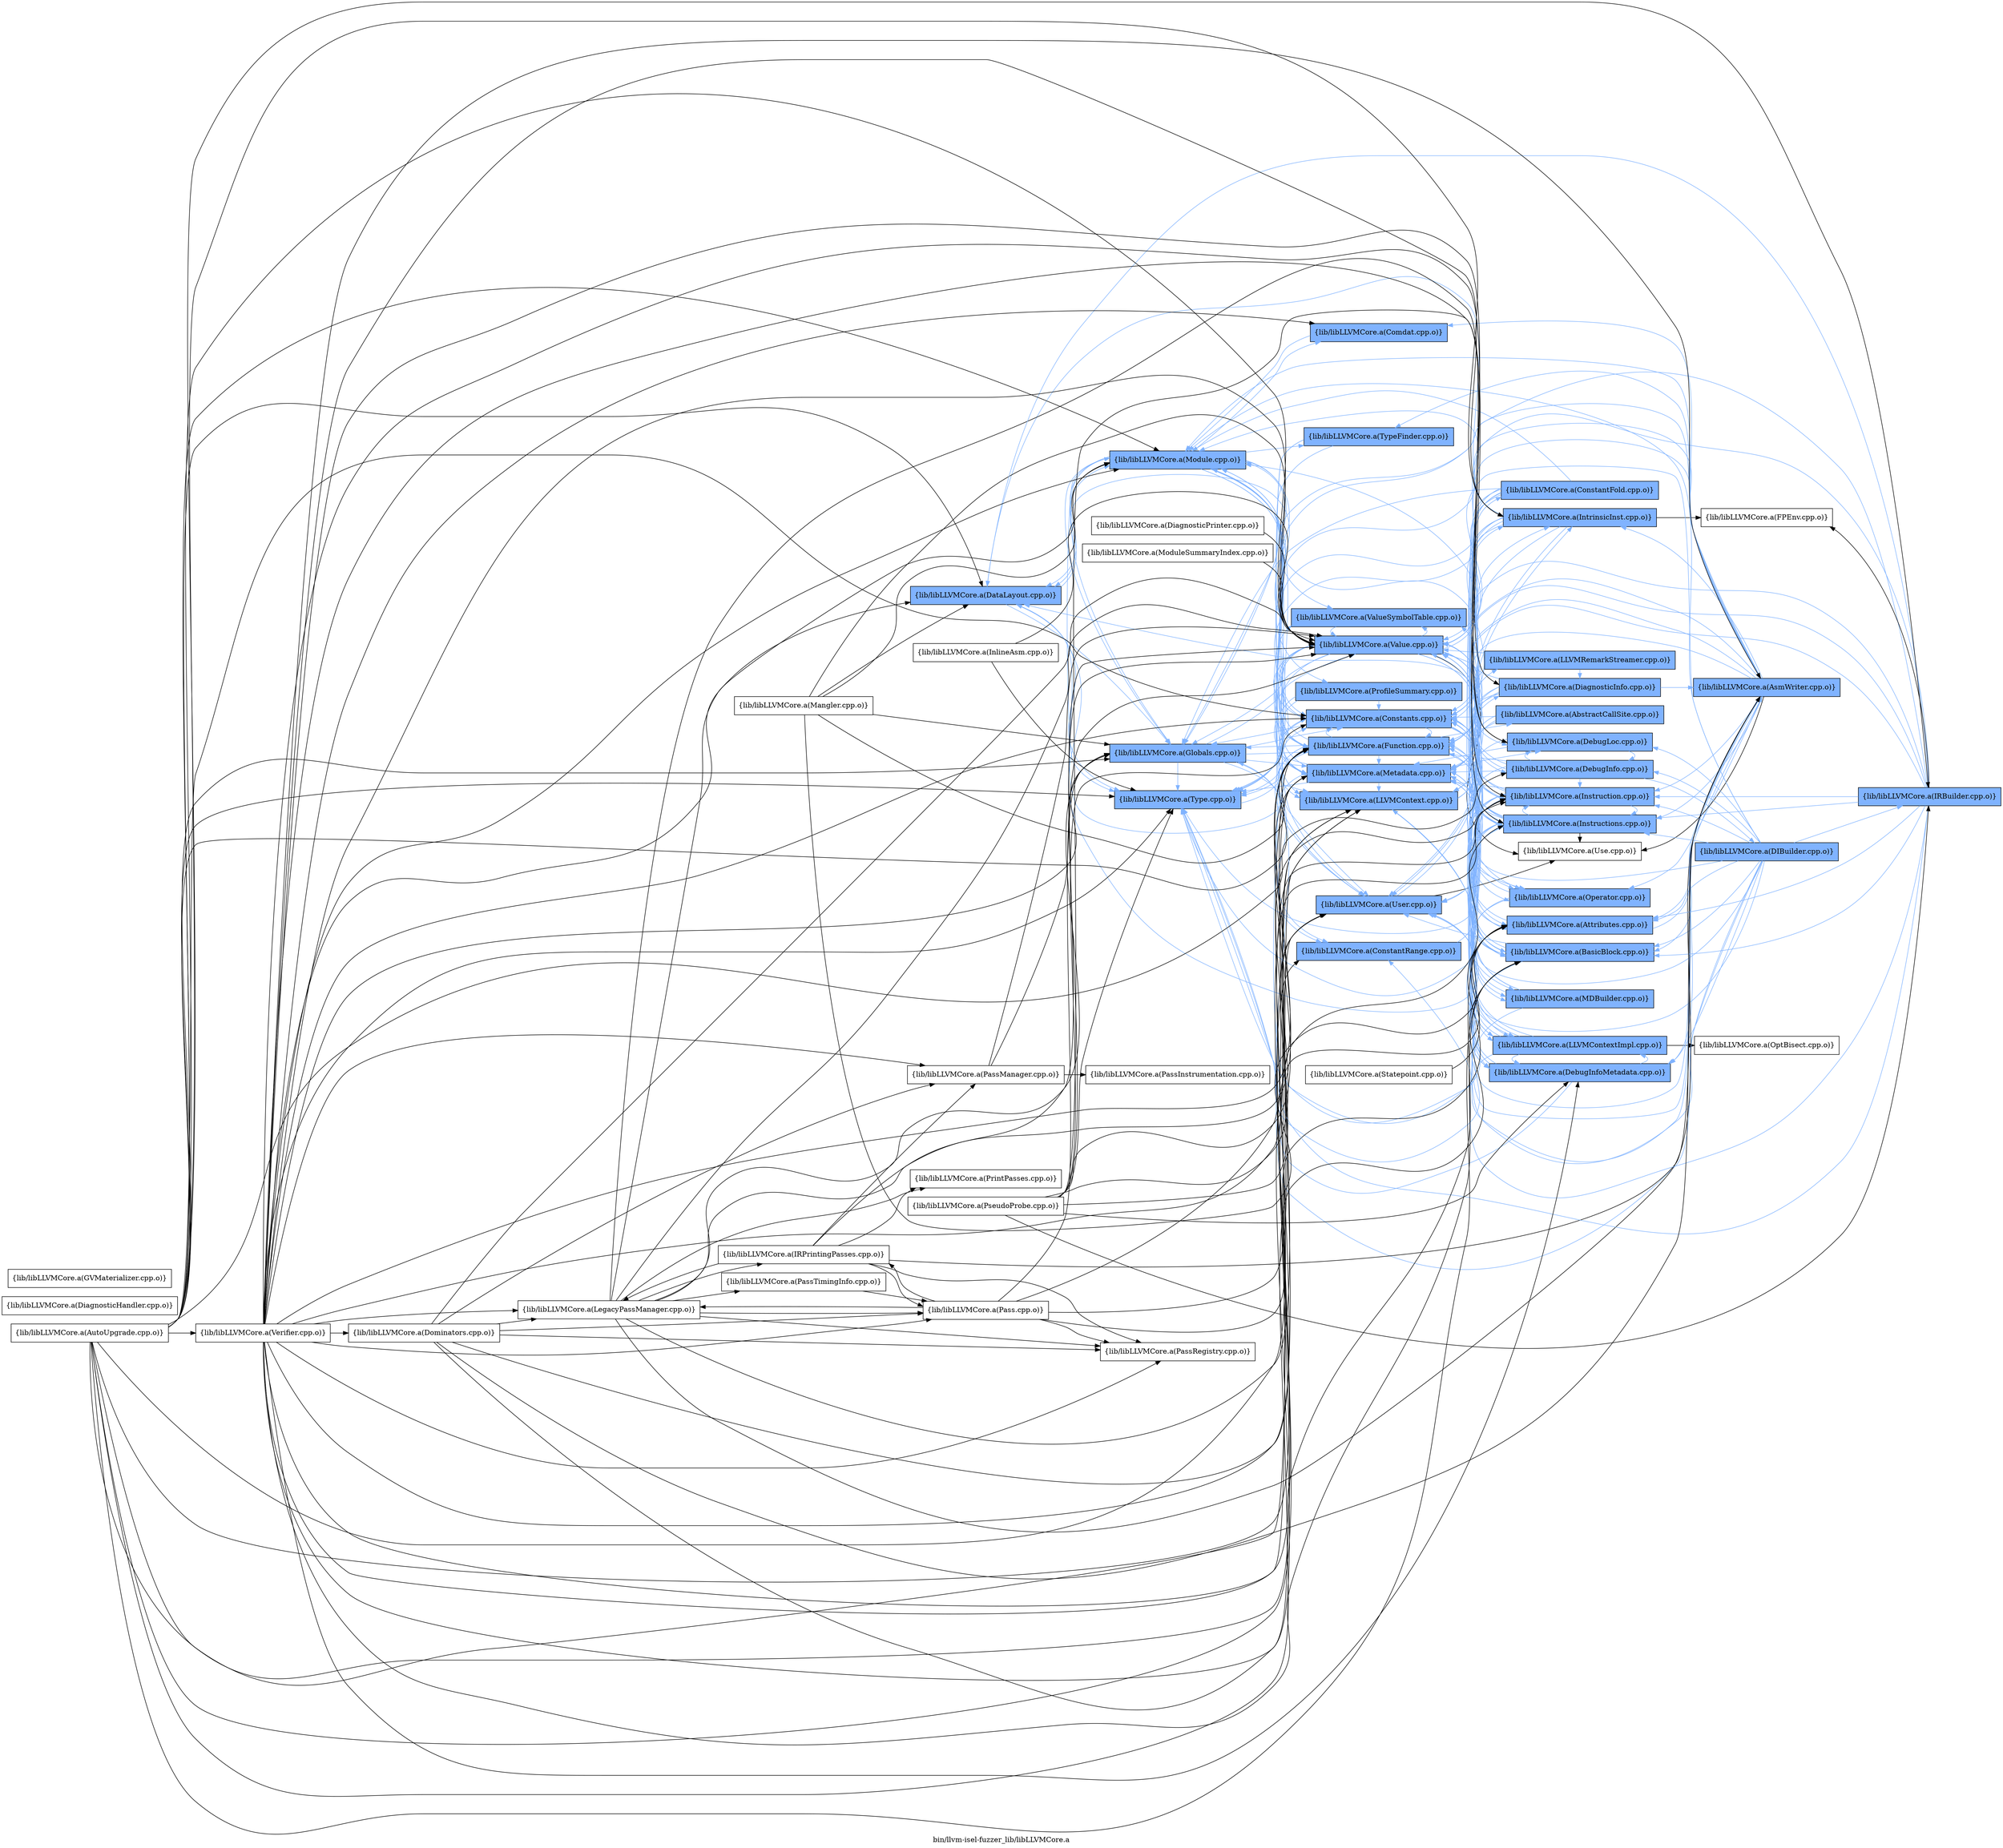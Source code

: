 digraph "bin/llvm-isel-fuzzer_lib/libLLVMCore.a" {
	label="bin/llvm-isel-fuzzer_lib/libLLVMCore.a";
	rankdir=LR;
	{ rank=same; Node0x5596eefbb298;  }
	{ rank=same; Node0x5596eefc8628; Node0x5596eefc9118; Node0x5596eefb80e8;  }
	{ rank=same; Node0x5596eefb2828; Node0x5596eefb3048; Node0x5596eefc49d8; Node0x5596eefcac98; Node0x5596eefb2eb8; Node0x5596eefb35e8; Node0x5596eefb50c8; Node0x5596eefcecf8; Node0x5596eefb7508; Node0x5596eefd9798; Node0x5596eefb28c8;  }
	{ rank=same; Node0x5596eefcb008; Node0x5596eefb2be8; Node0x5596eefc6d28; Node0x5596eefb47b8; Node0x5596eefd16d8; Node0x5596eefb5a78; Node0x5596eefb38b8; Node0x5596eefce578; Node0x5596eefc7598; Node0x5596eefba398; Node0x5596eefc5e78; Node0x5596eefc8538; Node0x5596eefda0f8; Node0x5596eefbbf18; Node0x5596eefc4488; Node0x5596eefc65a8;  }
	{ rank=same; Node0x5596eefb5cf8; Node0x5596eefc80d8; Node0x5596eefb4588; Node0x5596eefbb568;  }
	{ rank=same; Node0x5596eefbb298;  }
	{ rank=same; Node0x5596eefc8628; Node0x5596eefc9118; Node0x5596eefb80e8;  }
	{ rank=same; Node0x5596eefb2828; Node0x5596eefb3048; Node0x5596eefc49d8; Node0x5596eefcac98; Node0x5596eefb2eb8; Node0x5596eefb35e8; Node0x5596eefb50c8; Node0x5596eefcecf8; Node0x5596eefb7508; Node0x5596eefd9798; Node0x5596eefb28c8;  }
	{ rank=same; Node0x5596eefcb008; Node0x5596eefb2be8; Node0x5596eefc6d28; Node0x5596eefb47b8; Node0x5596eefd16d8; Node0x5596eefb5a78; Node0x5596eefb38b8; Node0x5596eefce578; Node0x5596eefc7598; Node0x5596eefba398; Node0x5596eefc5e78; Node0x5596eefc8538; Node0x5596eefda0f8; Node0x5596eefbbf18; Node0x5596eefc4488; Node0x5596eefc65a8;  }
	{ rank=same; Node0x5596eefb5cf8; Node0x5596eefc80d8; Node0x5596eefb4588; Node0x5596eefbb568;  }

	Node0x5596eefbb298 [shape=record,shape=box,group=1,style=filled,fillcolor="0.600000 0.5 1",label="{lib/libLLVMCore.a(DataLayout.cpp.o)}"];
	Node0x5596eefbb298 -> Node0x5596eefc8628[color="0.600000 0.5 1"];
	Node0x5596eefbb298 -> Node0x5596eefc9118[color="0.600000 0.5 1"];
	Node0x5596eefbb298 -> Node0x5596eefb80e8[color="0.600000 0.5 1"];
	Node0x5596eefcecf8 [shape=record,shape=box,group=1,style=filled,fillcolor="0.600000 0.5 1",label="{lib/libLLVMCore.a(LLVMContext.cpp.o)}"];
	Node0x5596eefcecf8 -> Node0x5596eefc4488[color="0.600000 0.5 1"];
	Node0x5596eefcecf8 -> Node0x5596eefc8538[color="0.600000 0.5 1"];
	Node0x5596eefcecf8 -> Node0x5596eefc65a8[color="0.600000 0.5 1"];
	Node0x5596eefc72c8 [shape=record,shape=box,group=0,label="{lib/libLLVMCore.a(LegacyPassManager.cpp.o)}"];
	Node0x5596eefc72c8 -> Node0x5596eefb5cf8;
	Node0x5596eefc72c8 -> Node0x5596eefc4488;
	Node0x5596eefc72c8 -> Node0x5596eefc49d8;
	Node0x5596eefc72c8 -> Node0x5596eefc8628;
	Node0x5596eefc72c8 -> Node0x5596eefc7458;
	Node0x5596eefc72c8 -> Node0x5596eefcecf8;
	Node0x5596eefc72c8 -> Node0x5596eefc9118;
	Node0x5596eefc72c8 -> Node0x5596eefb4da8;
	Node0x5596eefc72c8 -> Node0x5596eefb6158;
	Node0x5596eefc72c8 -> Node0x5596eefb72d8;
	Node0x5596eefc72c8 -> Node0x5596eefb7cd8;
	Node0x5596eefc72c8 -> Node0x5596eefb35e8;
	Node0x5596eefc9118 [shape=record,shape=box,group=1,style=filled,fillcolor="0.600000 0.5 1",label="{lib/libLLVMCore.a(Module.cpp.o)}"];
	Node0x5596eefc9118 -> Node0x5596eefb50c8[color="0.600000 0.5 1"];
	Node0x5596eefc9118 -> Node0x5596eefb3048[color="0.600000 0.5 1"];
	Node0x5596eefc9118 -> Node0x5596eefbb298[color="0.600000 0.5 1"];
	Node0x5596eefc9118 -> Node0x5596eefc49d8[color="0.600000 0.5 1"];
	Node0x5596eefc9118 -> Node0x5596eefc8628[color="0.600000 0.5 1"];
	Node0x5596eefc9118 -> Node0x5596eefcecf8[color="0.600000 0.5 1"];
	Node0x5596eefc9118 -> Node0x5596eefcac98[color="0.600000 0.5 1"];
	Node0x5596eefc9118 -> Node0x5596eefb7508[color="0.600000 0.5 1"];
	Node0x5596eefc9118 -> Node0x5596eefb80e8[color="0.600000 0.5 1"];
	Node0x5596eefc9118 -> Node0x5596eefd9798[color="0.600000 0.5 1"];
	Node0x5596eefc9118 -> Node0x5596eefb2eb8[color="0.600000 0.5 1"];
	Node0x5596eefc9118 -> Node0x5596eefb35e8[color="0.600000 0.5 1"];
	Node0x5596eefc9118 -> Node0x5596eefb28c8[color="0.600000 0.5 1"];
	Node0x5596eefb80e8 [shape=record,shape=box,group=1,style=filled,fillcolor="0.600000 0.5 1",label="{lib/libLLVMCore.a(Type.cpp.o)}"];
	Node0x5596eefb80e8 -> Node0x5596eefb3048[color="0.600000 0.5 1"];
	Node0x5596eefb4da8 [shape=record,shape=box,group=0,label="{lib/libLLVMCore.a(Pass.cpp.o)}"];
	Node0x5596eefb4da8 -> Node0x5596eefb5a78;
	Node0x5596eefb4da8 -> Node0x5596eefc49d8;
	Node0x5596eefb4da8 -> Node0x5596eefc7458;
	Node0x5596eefb4da8 -> Node0x5596eefcecf8;
	Node0x5596eefb4da8 -> Node0x5596eefc72c8;
	Node0x5596eefb4da8 -> Node0x5596eefb6158;
	Node0x5596eefb4da8 -> Node0x5596eefb35e8;
	Node0x5596eefb35e8 [shape=record,shape=box,group=1,style=filled,fillcolor="0.600000 0.5 1",label="{lib/libLLVMCore.a(Value.cpp.o)}"];
	Node0x5596eefb35e8 -> Node0x5596eefb5a78[color="0.600000 0.5 1"];
	Node0x5596eefb35e8 -> Node0x5596eefb38b8[color="0.600000 0.5 1"];
	Node0x5596eefb35e8 -> Node0x5596eefb3048[color="0.600000 0.5 1"];
	Node0x5596eefb35e8 -> Node0x5596eefbb298[color="0.600000 0.5 1"];
	Node0x5596eefb35e8 -> Node0x5596eefbbf18[color="0.600000 0.5 1"];
	Node0x5596eefb35e8 -> Node0x5596eefc49d8[color="0.600000 0.5 1"];
	Node0x5596eefb35e8 -> Node0x5596eefc8628[color="0.600000 0.5 1"];
	Node0x5596eefb35e8 -> Node0x5596eefc6d28[color="0.600000 0.5 1"];
	Node0x5596eefb35e8 -> Node0x5596eefcb008[color="0.600000 0.5 1"];
	Node0x5596eefb35e8 -> Node0x5596eefce578[color="0.600000 0.5 1"];
	Node0x5596eefb35e8 -> Node0x5596eefcecf8[color="0.600000 0.5 1"];
	Node0x5596eefb35e8 -> Node0x5596eefc8538[color="0.600000 0.5 1"];
	Node0x5596eefb35e8 -> Node0x5596eefcac98[color="0.600000 0.5 1"];
	Node0x5596eefb35e8 -> Node0x5596eefb47b8[color="0.600000 0.5 1"];
	Node0x5596eefb35e8 -> Node0x5596eefb80e8[color="0.600000 0.5 1"];
	Node0x5596eefb35e8 -> Node0x5596eefda0f8;
	Node0x5596eefb35e8 -> Node0x5596eefb2eb8[color="0.600000 0.5 1"];
	Node0x5596eefb35e8 -> Node0x5596eefb28c8[color="0.600000 0.5 1"];
	Node0x5596eefb5a78 [shape=record,shape=box,group=1,style=filled,fillcolor="0.600000 0.5 1",label="{lib/libLLVMCore.a(Attributes.cpp.o)}"];
	Node0x5596eefb5a78 -> Node0x5596eefb5cf8[color="0.600000 0.5 1"];
	Node0x5596eefb5a78 -> Node0x5596eefc49d8[color="0.600000 0.5 1"];
	Node0x5596eefb3048 [shape=record,shape=box,group=1,style=filled,fillcolor="0.600000 0.5 1",label="{lib/libLLVMCore.a(Constants.cpp.o)}"];
	Node0x5596eefb3048 -> Node0x5596eefb2be8[color="0.600000 0.5 1"];
	Node0x5596eefb3048 -> Node0x5596eefc49d8[color="0.600000 0.5 1"];
	Node0x5596eefb3048 -> Node0x5596eefc8628[color="0.600000 0.5 1"];
	Node0x5596eefb3048 -> Node0x5596eefc6d28[color="0.600000 0.5 1"];
	Node0x5596eefb3048 -> Node0x5596eefcb008[color="0.600000 0.5 1"];
	Node0x5596eefb3048 -> Node0x5596eefb47b8[color="0.600000 0.5 1"];
	Node0x5596eefb3048 -> Node0x5596eefb80e8[color="0.600000 0.5 1"];
	Node0x5596eefb3048 -> Node0x5596eefb2eb8[color="0.600000 0.5 1"];
	Node0x5596eefb3048 -> Node0x5596eefb35e8[color="0.600000 0.5 1"];
	Node0x5596eefcaa18 [shape=record,shape=box,group=0,label="{lib/libLLVMCore.a(Mangler.cpp.o)}"];
	Node0x5596eefcaa18 -> Node0x5596eefb5a78;
	Node0x5596eefcaa18 -> Node0x5596eefbb298;
	Node0x5596eefcaa18 -> Node0x5596eefc49d8;
	Node0x5596eefcaa18 -> Node0x5596eefc8628;
	Node0x5596eefcaa18 -> Node0x5596eefc9118;
	Node0x5596eefcaa18 -> Node0x5596eefb35e8;
	Node0x5596eefcac98 [shape=record,shape=box,group=1,style=filled,fillcolor="0.600000 0.5 1",label="{lib/libLLVMCore.a(Metadata.cpp.o)}"];
	Node0x5596eefcac98 -> Node0x5596eefb2828[color="0.600000 0.5 1"];
	Node0x5596eefcac98 -> Node0x5596eefb3048[color="0.600000 0.5 1"];
	Node0x5596eefcac98 -> Node0x5596eefba398[color="0.600000 0.5 1"];
	Node0x5596eefcac98 -> Node0x5596eefc5e78[color="0.600000 0.5 1"];
	Node0x5596eefcac98 -> Node0x5596eefcecf8[color="0.600000 0.5 1"];
	Node0x5596eefcac98 -> Node0x5596eefc8538[color="0.600000 0.5 1"];
	Node0x5596eefcac98 -> Node0x5596eefc7598[color="0.600000 0.5 1"];
	Node0x5596eefcac98 -> Node0x5596eefc9118[color="0.600000 0.5 1"];
	Node0x5596eefcac98 -> Node0x5596eefb80e8[color="0.600000 0.5 1"];
	Node0x5596eefcac98 -> Node0x5596eefb35e8[color="0.600000 0.5 1"];
	Node0x5596eefc4488 [shape=record,shape=box,group=1,style=filled,fillcolor="0.600000 0.5 1",label="{lib/libLLVMCore.a(DiagnosticInfo.cpp.o)}"];
	Node0x5596eefc4488 -> Node0x5596eefb5cf8[color="0.600000 0.5 1"];
	Node0x5596eefc4488 -> Node0x5596eefc5e78[color="0.600000 0.5 1"];
	Node0x5596eefc4488 -> Node0x5596eefc49d8[color="0.600000 0.5 1"];
	Node0x5596eefc4488 -> Node0x5596eefc6d28[color="0.600000 0.5 1"];
	Node0x5596eefc4488 -> Node0x5596eefcecf8[color="0.600000 0.5 1"];
	Node0x5596eefc4488 -> Node0x5596eefcac98[color="0.600000 0.5 1"];
	Node0x5596eefc4488 -> Node0x5596eefb35e8[color="0.600000 0.5 1"];
	Node0x5596eefc49d8 [shape=record,shape=box,group=1,style=filled,fillcolor="0.600000 0.5 1",label="{lib/libLLVMCore.a(Function.cpp.o)}"];
	Node0x5596eefc49d8 -> Node0x5596eefd16d8[color="0.600000 0.5 1"];
	Node0x5596eefc49d8 -> Node0x5596eefb5a78[color="0.600000 0.5 1"];
	Node0x5596eefc49d8 -> Node0x5596eefb38b8[color="0.600000 0.5 1"];
	Node0x5596eefc49d8 -> Node0x5596eefb3048[color="0.600000 0.5 1"];
	Node0x5596eefc49d8 -> Node0x5596eefbb298[color="0.600000 0.5 1"];
	Node0x5596eefc49d8 -> Node0x5596eefc8628[color="0.600000 0.5 1"];
	Node0x5596eefc49d8 -> Node0x5596eefcb008[color="0.600000 0.5 1"];
	Node0x5596eefc49d8 -> Node0x5596eefce578[color="0.600000 0.5 1"];
	Node0x5596eefc49d8 -> Node0x5596eefcecf8[color="0.600000 0.5 1"];
	Node0x5596eefc49d8 -> Node0x5596eefc7598[color="0.600000 0.5 1"];
	Node0x5596eefc49d8 -> Node0x5596eefcac98[color="0.600000 0.5 1"];
	Node0x5596eefc49d8 -> Node0x5596eefc9118[color="0.600000 0.5 1"];
	Node0x5596eefc49d8 -> Node0x5596eefb80e8[color="0.600000 0.5 1"];
	Node0x5596eefc49d8 -> Node0x5596eefb2eb8[color="0.600000 0.5 1"];
	Node0x5596eefc49d8 -> Node0x5596eefb35e8[color="0.600000 0.5 1"];
	Node0x5596eefc49d8 -> Node0x5596eefb28c8[color="0.600000 0.5 1"];
	Node0x5596eefc8628 [shape=record,shape=box,group=1,style=filled,fillcolor="0.600000 0.5 1",label="{lib/libLLVMCore.a(Globals.cpp.o)}"];
	Node0x5596eefc8628 -> Node0x5596eefb2828[color="0.600000 0.5 1"];
	Node0x5596eefc8628 -> Node0x5596eefb3048[color="0.600000 0.5 1"];
	Node0x5596eefc8628 -> Node0x5596eefc49d8[color="0.600000 0.5 1"];
	Node0x5596eefc8628 -> Node0x5596eefcac98[color="0.600000 0.5 1"];
	Node0x5596eefc8628 -> Node0x5596eefc9118[color="0.600000 0.5 1"];
	Node0x5596eefc8628 -> Node0x5596eefb80e8[color="0.600000 0.5 1"];
	Node0x5596eefc8628 -> Node0x5596eefb2eb8[color="0.600000 0.5 1"];
	Node0x5596eefc8628 -> Node0x5596eefb35e8[color="0.600000 0.5 1"];
	Node0x5596eefc7908 [shape=record,shape=box,group=1,style=filled,fillcolor="0.600000 0.5 1",label="{lib/libLLVMCore.a(IRBuilder.cpp.o)}"];
	Node0x5596eefc7908 -> Node0x5596eefb5a78[color="0.600000 0.5 1"];
	Node0x5596eefc7908 -> Node0x5596eefb38b8[color="0.600000 0.5 1"];
	Node0x5596eefc7908 -> Node0x5596eefb3048[color="0.600000 0.5 1"];
	Node0x5596eefc7908 -> Node0x5596eefbb298[color="0.600000 0.5 1"];
	Node0x5596eefc7908 -> Node0x5596eefc49d8[color="0.600000 0.5 1"];
	Node0x5596eefc7908 -> Node0x5596eefc8628[color="0.600000 0.5 1"];
	Node0x5596eefc7908 -> Node0x5596eefc80d8;
	Node0x5596eefc7908 -> Node0x5596eefc6d28[color="0.600000 0.5 1"];
	Node0x5596eefc7908 -> Node0x5596eefcb008[color="0.600000 0.5 1"];
	Node0x5596eefc7908 -> Node0x5596eefcac98[color="0.600000 0.5 1"];
	Node0x5596eefc7908 -> Node0x5596eefb80e8[color="0.600000 0.5 1"];
	Node0x5596eefc7908 -> Node0x5596eefb2eb8[color="0.600000 0.5 1"];
	Node0x5596eefc7908 -> Node0x5596eefb35e8[color="0.600000 0.5 1"];
	Node0x5596eefc67d8 [shape=record,shape=box,group=0,label="{lib/libLLVMCore.a(InlineAsm.cpp.o)}"];
	Node0x5596eefc67d8 -> Node0x5596eefb80e8;
	Node0x5596eefc67d8 -> Node0x5596eefb35e8;
	Node0x5596eefc6d28 [shape=record,shape=box,group=1,style=filled,fillcolor="0.600000 0.5 1",label="{lib/libLLVMCore.a(Instruction.cpp.o)}"];
	Node0x5596eefc6d28 -> Node0x5596eefb5a78[color="0.600000 0.5 1"];
	Node0x5596eefc6d28 -> Node0x5596eefb38b8[color="0.600000 0.5 1"];
	Node0x5596eefc6d28 -> Node0x5596eefb3048[color="0.600000 0.5 1"];
	Node0x5596eefc6d28 -> Node0x5596eefcb008[color="0.600000 0.5 1"];
	Node0x5596eefc6d28 -> Node0x5596eefcac98[color="0.600000 0.5 1"];
	Node0x5596eefc6d28 -> Node0x5596eefb2eb8[color="0.600000 0.5 1"];
	Node0x5596eefc6d28 -> Node0x5596eefb35e8[color="0.600000 0.5 1"];
	Node0x5596eefcb008 [shape=record,shape=box,group=1,style=filled,fillcolor="0.600000 0.5 1",label="{lib/libLLVMCore.a(Instructions.cpp.o)}"];
	Node0x5596eefcb008 -> Node0x5596eefb5a78[color="0.600000 0.5 1"];
	Node0x5596eefcb008 -> Node0x5596eefb38b8[color="0.600000 0.5 1"];
	Node0x5596eefcb008 -> Node0x5596eefb3048[color="0.600000 0.5 1"];
	Node0x5596eefcb008 -> Node0x5596eefbb298[color="0.600000 0.5 1"];
	Node0x5596eefcb008 -> Node0x5596eefc49d8[color="0.600000 0.5 1"];
	Node0x5596eefcb008 -> Node0x5596eefc6d28[color="0.600000 0.5 1"];
	Node0x5596eefcb008 -> Node0x5596eefc8538[color="0.600000 0.5 1"];
	Node0x5596eefcb008 -> Node0x5596eefc7598[color="0.600000 0.5 1"];
	Node0x5596eefcb008 -> Node0x5596eefcac98[color="0.600000 0.5 1"];
	Node0x5596eefcb008 -> Node0x5596eefc9118[color="0.600000 0.5 1"];
	Node0x5596eefcb008 -> Node0x5596eefb47b8[color="0.600000 0.5 1"];
	Node0x5596eefcb008 -> Node0x5596eefb80e8[color="0.600000 0.5 1"];
	Node0x5596eefcb008 -> Node0x5596eefda0f8;
	Node0x5596eefcb008 -> Node0x5596eefb2eb8[color="0.600000 0.5 1"];
	Node0x5596eefcb008 -> Node0x5596eefb35e8[color="0.600000 0.5 1"];
	Node0x5596eefb2eb8 [shape=record,shape=box,group=1,style=filled,fillcolor="0.600000 0.5 1",label="{lib/libLLVMCore.a(User.cpp.o)}"];
	Node0x5596eefb2eb8 -> Node0x5596eefce578[color="0.600000 0.5 1"];
	Node0x5596eefb2eb8 -> Node0x5596eefda0f8;
	Node0x5596eefb38b8 [shape=record,shape=box,group=1,style=filled,fillcolor="0.600000 0.5 1",label="{lib/libLLVMCore.a(BasicBlock.cpp.o)}"];
	Node0x5596eefb38b8 -> Node0x5596eefb3048[color="0.600000 0.5 1"];
	Node0x5596eefb38b8 -> Node0x5596eefc6d28[color="0.600000 0.5 1"];
	Node0x5596eefb38b8 -> Node0x5596eefcb008[color="0.600000 0.5 1"];
	Node0x5596eefb38b8 -> Node0x5596eefcac98[color="0.600000 0.5 1"];
	Node0x5596eefb38b8 -> Node0x5596eefb80e8[color="0.600000 0.5 1"];
	Node0x5596eefb38b8 -> Node0x5596eefb2eb8[color="0.600000 0.5 1"];
	Node0x5596eefb38b8 -> Node0x5596eefb35e8[color="0.600000 0.5 1"];
	Node0x5596eefb38b8 -> Node0x5596eefb28c8[color="0.600000 0.5 1"];
	Node0x5596eefce578 [shape=record,shape=box,group=1,style=filled,fillcolor="0.600000 0.5 1",label="{lib/libLLVMCore.a(IntrinsicInst.cpp.o)}"];
	Node0x5596eefce578 -> Node0x5596eefb38b8[color="0.600000 0.5 1"];
	Node0x5596eefce578 -> Node0x5596eefb3048[color="0.600000 0.5 1"];
	Node0x5596eefce578 -> Node0x5596eefbb298[color="0.600000 0.5 1"];
	Node0x5596eefce578 -> Node0x5596eefba398[color="0.600000 0.5 1"];
	Node0x5596eefce578 -> Node0x5596eefc80d8;
	Node0x5596eefce578 -> Node0x5596eefc6d28[color="0.600000 0.5 1"];
	Node0x5596eefce578 -> Node0x5596eefcb008[color="0.600000 0.5 1"];
	Node0x5596eefce578 -> Node0x5596eefcac98[color="0.600000 0.5 1"];
	Node0x5596eefce578 -> Node0x5596eefc9118[color="0.600000 0.5 1"];
	Node0x5596eefce578 -> Node0x5596eefb80e8[color="0.600000 0.5 1"];
	Node0x5596eefce578 -> Node0x5596eefb2eb8[color="0.600000 0.5 1"];
	Node0x5596eefce578 -> Node0x5596eefb35e8[color="0.600000 0.5 1"];
	Node0x5596eefb47b8 [shape=record,shape=box,group=1,style=filled,fillcolor="0.600000 0.5 1",label="{lib/libLLVMCore.a(Operator.cpp.o)}"];
	Node0x5596eefb47b8 -> Node0x5596eefb3048[color="0.600000 0.5 1"];
	Node0x5596eefb47b8 -> Node0x5596eefbb298[color="0.600000 0.5 1"];
	Node0x5596eefb47b8 -> Node0x5596eefb80e8[color="0.600000 0.5 1"];
	Node0x5596eefba398 [shape=record,shape=box,group=1,style=filled,fillcolor="0.600000 0.5 1",label="{lib/libLLVMCore.a(DebugInfoMetadata.cpp.o)}"];
	Node0x5596eefba398 -> Node0x5596eefb3048[color="0.600000 0.5 1"];
	Node0x5596eefba398 -> Node0x5596eefcecf8[color="0.600000 0.5 1"];
	Node0x5596eefba398 -> Node0x5596eefc8538[color="0.600000 0.5 1"];
	Node0x5596eefba398 -> Node0x5596eefcac98[color="0.600000 0.5 1"];
	Node0x5596eefba398 -> Node0x5596eefb80e8[color="0.600000 0.5 1"];
	Node0x5596eefb2828 [shape=record,shape=box,group=1,style=filled,fillcolor="0.600000 0.5 1",label="{lib/libLLVMCore.a(ConstantRange.cpp.o)}"];
	Node0x5596eefb2828 -> Node0x5596eefcb008[color="0.600000 0.5 1"];
	Node0x5596eefb6158 [shape=record,shape=box,group=0,label="{lib/libLLVMCore.a(PassRegistry.cpp.o)}"];
	Node0x5596eefc5e78 [shape=record,shape=box,group=1,style=filled,fillcolor="0.600000 0.5 1",label="{lib/libLLVMCore.a(DebugLoc.cpp.o)}"];
	Node0x5596eefc5e78 -> Node0x5596eefbbf18[color="0.600000 0.5 1"];
	Node0x5596eefc5e78 -> Node0x5596eefba398[color="0.600000 0.5 1"];
	Node0x5596eefc5e78 -> Node0x5596eefcac98[color="0.600000 0.5 1"];
	Node0x5596eefc3cb8 [shape=record,shape=box,group=0,label="{lib/libLLVMCore.a(Dominators.cpp.o)}"];
	Node0x5596eefc3cb8 -> Node0x5596eefb5cf8;
	Node0x5596eefc3cb8 -> Node0x5596eefb38b8;
	Node0x5596eefc3cb8 -> Node0x5596eefc6d28;
	Node0x5596eefc3cb8 -> Node0x5596eefc72c8;
	Node0x5596eefc3cb8 -> Node0x5596eefb4da8;
	Node0x5596eefc3cb8 -> Node0x5596eefb5c08;
	Node0x5596eefc3cb8 -> Node0x5596eefb6158;
	Node0x5596eefc3cb8 -> Node0x5596eefb35e8;
	Node0x5596eefda0f8 [shape=record,shape=box,group=0,label="{lib/libLLVMCore.a(Use.cpp.o)}"];
	Node0x5596eefb5cf8 [shape=record,shape=box,group=1,style=filled,fillcolor="0.600000 0.5 1",label="{lib/libLLVMCore.a(AsmWriter.cpp.o)}"];
	Node0x5596eefb5cf8 -> Node0x5596eefb5a78[color="0.600000 0.5 1"];
	Node0x5596eefb5cf8 -> Node0x5596eefb38b8[color="0.600000 0.5 1"];
	Node0x5596eefb5cf8 -> Node0x5596eefb50c8[color="0.600000 0.5 1"];
	Node0x5596eefb5cf8 -> Node0x5596eefb2828[color="0.600000 0.5 1"];
	Node0x5596eefb5cf8 -> Node0x5596eefb3048[color="0.600000 0.5 1"];
	Node0x5596eefb5cf8 -> Node0x5596eefba398[color="0.600000 0.5 1"];
	Node0x5596eefb5cf8 -> Node0x5596eefc49d8[color="0.600000 0.5 1"];
	Node0x5596eefb5cf8 -> Node0x5596eefc8628[color="0.600000 0.5 1"];
	Node0x5596eefb5cf8 -> Node0x5596eefc6d28[color="0.600000 0.5 1"];
	Node0x5596eefb5cf8 -> Node0x5596eefcb008[color="0.600000 0.5 1"];
	Node0x5596eefb5cf8 -> Node0x5596eefce578[color="0.600000 0.5 1"];
	Node0x5596eefb5cf8 -> Node0x5596eefcecf8[color="0.600000 0.5 1"];
	Node0x5596eefb5cf8 -> Node0x5596eefcac98[color="0.600000 0.5 1"];
	Node0x5596eefb5cf8 -> Node0x5596eefc9118[color="0.600000 0.5 1"];
	Node0x5596eefb5cf8 -> Node0x5596eefb47b8[color="0.600000 0.5 1"];
	Node0x5596eefb5cf8 -> Node0x5596eefb80e8[color="0.600000 0.5 1"];
	Node0x5596eefb5cf8 -> Node0x5596eefd9798[color="0.600000 0.5 1"];
	Node0x5596eefb5cf8 -> Node0x5596eefda0f8;
	Node0x5596eefb5cf8 -> Node0x5596eefb2eb8[color="0.600000 0.5 1"];
	Node0x5596eefb5cf8 -> Node0x5596eefb35e8[color="0.600000 0.5 1"];
	Node0x5596eefb5c08 [shape=record,shape=box,group=0,label="{lib/libLLVMCore.a(PassManager.cpp.o)}"];
	Node0x5596eefb5c08 -> Node0x5596eefc8628;
	Node0x5596eefb5c08 -> Node0x5596eefb59d8;
	Node0x5596eefb5c08 -> Node0x5596eefb35e8;
	Node0x5596eefd16d8 [shape=record,shape=box,group=1,style=filled,fillcolor="0.600000 0.5 1",label="{lib/libLLVMCore.a(AbstractCallSite.cpp.o)}"];
	Node0x5596eefd16d8 -> Node0x5596eefb3048[color="0.600000 0.5 1"];
	Node0x5596eefd16d8 -> Node0x5596eefcb008[color="0.600000 0.5 1"];
	Node0x5596eefd16d8 -> Node0x5596eefcac98[color="0.600000 0.5 1"];
	Node0x5596eefd16d8 -> Node0x5596eefb2eb8[color="0.600000 0.5 1"];
	Node0x5596eefb7cd8 [shape=record,shape=box,group=0,label="{lib/libLLVMCore.a(PrintPasses.cpp.o)}"];
	Node0x5596eefb2be8 [shape=record,shape=box,group=1,style=filled,fillcolor="0.600000 0.5 1",label="{lib/libLLVMCore.a(ConstantFold.cpp.o)}"];
	Node0x5596eefb2be8 -> Node0x5596eefb3048[color="0.600000 0.5 1"];
	Node0x5596eefb2be8 -> Node0x5596eefc49d8[color="0.600000 0.5 1"];
	Node0x5596eefb2be8 -> Node0x5596eefc8628[color="0.600000 0.5 1"];
	Node0x5596eefb2be8 -> Node0x5596eefcb008[color="0.600000 0.5 1"];
	Node0x5596eefb2be8 -> Node0x5596eefc9118[color="0.600000 0.5 1"];
	Node0x5596eefb2be8 -> Node0x5596eefb47b8[color="0.600000 0.5 1"];
	Node0x5596eefb2be8 -> Node0x5596eefb80e8[color="0.600000 0.5 1"];
	Node0x5596eefb2be8 -> Node0x5596eefb35e8[color="0.600000 0.5 1"];
	Node0x5596eefb7508 [shape=record,shape=box,group=1,style=filled,fillcolor="0.600000 0.5 1",label="{lib/libLLVMCore.a(ProfileSummary.cpp.o)}"];
	Node0x5596eefb7508 -> Node0x5596eefb3048[color="0.600000 0.5 1"];
	Node0x5596eefb7508 -> Node0x5596eefcac98[color="0.600000 0.5 1"];
	Node0x5596eefb7508 -> Node0x5596eefb80e8[color="0.600000 0.5 1"];
	Node0x5596eefb50c8 [shape=record,shape=box,group=1,style=filled,fillcolor="0.600000 0.5 1",label="{lib/libLLVMCore.a(Comdat.cpp.o)}"];
	Node0x5596eefb50c8 -> Node0x5596eefc9118[color="0.600000 0.5 1"];
	Node0x5596eefb72d8 [shape=record,shape=box,group=0,label="{lib/libLLVMCore.a(PassTimingInfo.cpp.o)}"];
	Node0x5596eefb72d8 -> Node0x5596eefb4da8;
	Node0x5596eefbbf18 [shape=record,shape=box,group=1,style=filled,fillcolor="0.600000 0.5 1",label="{lib/libLLVMCore.a(DebugInfo.cpp.o)}"];
	Node0x5596eefbbf18 -> Node0x5596eefbb568[color="0.600000 0.5 1"];
	Node0x5596eefbbf18 -> Node0x5596eefba398[color="0.600000 0.5 1"];
	Node0x5596eefbbf18 -> Node0x5596eefc5e78[color="0.600000 0.5 1"];
	Node0x5596eefbbf18 -> Node0x5596eefc49d8[color="0.600000 0.5 1"];
	Node0x5596eefbbf18 -> Node0x5596eefc6d28[color="0.600000 0.5 1"];
	Node0x5596eefbbf18 -> Node0x5596eefcac98[color="0.600000 0.5 1"];
	Node0x5596eefbbf18 -> Node0x5596eefc9118[color="0.600000 0.5 1"];
	Node0x5596eefbbf18 -> Node0x5596eefb35e8[color="0.600000 0.5 1"];
	Node0x5596eefc7458 [shape=record,shape=box,group=0,label="{lib/libLLVMCore.a(IRPrintingPasses.cpp.o)}"];
	Node0x5596eefc7458 -> Node0x5596eefb5cf8;
	Node0x5596eefc7458 -> Node0x5596eefc72c8;
	Node0x5596eefc7458 -> Node0x5596eefb4da8;
	Node0x5596eefc7458 -> Node0x5596eefb5c08;
	Node0x5596eefc7458 -> Node0x5596eefb6158;
	Node0x5596eefc7458 -> Node0x5596eefb7cd8;
	Node0x5596eefc7458 -> Node0x5596eefb35e8;
	Node0x5596eefb4498 [shape=record,shape=box,group=0,label="{lib/libLLVMCore.a(Verifier.cpp.o)}"];
	Node0x5596eefb4498 -> Node0x5596eefb5cf8;
	Node0x5596eefb4498 -> Node0x5596eefb5a78;
	Node0x5596eefb4498 -> Node0x5596eefb38b8;
	Node0x5596eefb4498 -> Node0x5596eefb50c8;
	Node0x5596eefb4498 -> Node0x5596eefb2828;
	Node0x5596eefb4498 -> Node0x5596eefb3048;
	Node0x5596eefb4498 -> Node0x5596eefbb298;
	Node0x5596eefb4498 -> Node0x5596eefba398;
	Node0x5596eefb4498 -> Node0x5596eefc5e78;
	Node0x5596eefb4498 -> Node0x5596eefc3cb8;
	Node0x5596eefb4498 -> Node0x5596eefc49d8;
	Node0x5596eefb4498 -> Node0x5596eefc8628;
	Node0x5596eefb4498 -> Node0x5596eefc6d28;
	Node0x5596eefb4498 -> Node0x5596eefcb008;
	Node0x5596eefb4498 -> Node0x5596eefce578;
	Node0x5596eefb4498 -> Node0x5596eefcecf8;
	Node0x5596eefb4498 -> Node0x5596eefc72c8;
	Node0x5596eefb4498 -> Node0x5596eefcac98;
	Node0x5596eefb4498 -> Node0x5596eefc9118;
	Node0x5596eefb4498 -> Node0x5596eefb4da8;
	Node0x5596eefb4498 -> Node0x5596eefb5c08;
	Node0x5596eefb4498 -> Node0x5596eefb6158;
	Node0x5596eefb4498 -> Node0x5596eefb80e8;
	Node0x5596eefb4498 -> Node0x5596eefb2eb8;
	Node0x5596eefb4498 -> Node0x5596eefb35e8;
	Node0x5596eefc7598 [shape=record,shape=box,group=1,style=filled,fillcolor="0.600000 0.5 1",label="{lib/libLLVMCore.a(MDBuilder.cpp.o)}"];
	Node0x5596eefc7598 -> Node0x5596eefb3048[color="0.600000 0.5 1"];
	Node0x5596eefc7598 -> Node0x5596eefcac98[color="0.600000 0.5 1"];
	Node0x5596eefc7598 -> Node0x5596eefb80e8[color="0.600000 0.5 1"];
	Node0x5596eefc7598 -> Node0x5596eefb35e8[color="0.600000 0.5 1"];
	Node0x5596eefbb568 [shape=record,shape=box,group=1,style=filled,fillcolor="0.600000 0.5 1",label="{lib/libLLVMCore.a(DIBuilder.cpp.o)}"];
	Node0x5596eefbb568 -> Node0x5596eefb5a78[color="0.600000 0.5 1"];
	Node0x5596eefbb568 -> Node0x5596eefb38b8[color="0.600000 0.5 1"];
	Node0x5596eefbb568 -> Node0x5596eefb3048[color="0.600000 0.5 1"];
	Node0x5596eefbb568 -> Node0x5596eefbbf18[color="0.600000 0.5 1"];
	Node0x5596eefbb568 -> Node0x5596eefba398[color="0.600000 0.5 1"];
	Node0x5596eefbb568 -> Node0x5596eefc5e78[color="0.600000 0.5 1"];
	Node0x5596eefbb568 -> Node0x5596eefc49d8[color="0.600000 0.5 1"];
	Node0x5596eefbb568 -> Node0x5596eefc7908[color="0.600000 0.5 1"];
	Node0x5596eefbb568 -> Node0x5596eefc6d28[color="0.600000 0.5 1"];
	Node0x5596eefbb568 -> Node0x5596eefcb008[color="0.600000 0.5 1"];
	Node0x5596eefbb568 -> Node0x5596eefcac98[color="0.600000 0.5 1"];
	Node0x5596eefbb568 -> Node0x5596eefc9118[color="0.600000 0.5 1"];
	Node0x5596eefbb568 -> Node0x5596eefb80e8[color="0.600000 0.5 1"];
	Node0x5596eefbb568 -> Node0x5596eefb2eb8[color="0.600000 0.5 1"];
	Node0x5596eefbb568 -> Node0x5596eefb35e8[color="0.600000 0.5 1"];
	Node0x5596eefd9798 [shape=record,shape=box,group=1,style=filled,fillcolor="0.600000 0.5 1",label="{lib/libLLVMCore.a(TypeFinder.cpp.o)}"];
	Node0x5596eefd9798 -> Node0x5596eefc49d8[color="0.600000 0.5 1"];
	Node0x5596eefd9798 -> Node0x5596eefc8628[color="0.600000 0.5 1"];
	Node0x5596eefd9798 -> Node0x5596eefcac98[color="0.600000 0.5 1"];
	Node0x5596eefb28c8 [shape=record,shape=box,group=1,style=filled,fillcolor="0.600000 0.5 1",label="{lib/libLLVMCore.a(ValueSymbolTable.cpp.o)}"];
	Node0x5596eefb28c8 -> Node0x5596eefb35e8[color="0.600000 0.5 1"];
	Node0x5596eefc8538 [shape=record,shape=box,group=1,style=filled,fillcolor="0.600000 0.5 1",label="{lib/libLLVMCore.a(LLVMContextImpl.cpp.o)}"];
	Node0x5596eefc8538 -> Node0x5596eefb3048[color="0.600000 0.5 1"];
	Node0x5596eefc8538 -> Node0x5596eefba398[color="0.600000 0.5 1"];
	Node0x5596eefc8538 -> Node0x5596eefcac98[color="0.600000 0.5 1"];
	Node0x5596eefc8538 -> Node0x5596eefc9118[color="0.600000 0.5 1"];
	Node0x5596eefc8538 -> Node0x5596eefb4588;
	Node0x5596eefc8538 -> Node0x5596eefb2eb8[color="0.600000 0.5 1"];
	Node0x5596eefc8538 -> Node0x5596eefb35e8[color="0.600000 0.5 1"];
	Node0x5596eefc80d8 [shape=record,shape=box,group=0,label="{lib/libLLVMCore.a(FPEnv.cpp.o)}"];
	Node0x5596eefc65a8 [shape=record,shape=box,group=1,style=filled,fillcolor="0.600000 0.5 1",label="{lib/libLLVMCore.a(LLVMRemarkStreamer.cpp.o)}"];
	Node0x5596eefc65a8 -> Node0x5596eefc4488[color="0.600000 0.5 1"];
	Node0x5596eefc65a8 -> Node0x5596eefcecf8[color="0.600000 0.5 1"];
	Node0x5596eefc65a8 -> Node0x5596eefb35e8[color="0.600000 0.5 1"];
	Node0x5596eefc78b8 [shape=record,shape=box,group=0,label="{lib/libLLVMCore.a(DiagnosticPrinter.cpp.o)}"];
	Node0x5596eefc78b8 -> Node0x5596eefb35e8;
	Node0x5596eefb4588 [shape=record,shape=box,group=0,label="{lib/libLLVMCore.a(OptBisect.cpp.o)}"];
	Node0x5596eefc8bc8 [shape=record,shape=box,group=0,label="{lib/libLLVMCore.a(DiagnosticHandler.cpp.o)}"];
	Node0x5596eefb4038 [shape=record,shape=box,group=0,label="{lib/libLLVMCore.a(ModuleSummaryIndex.cpp.o)}"];
	Node0x5596eefb4038 -> Node0x5596eefb35e8;
	Node0x5596eefb59d8 [shape=record,shape=box,group=0,label="{lib/libLLVMCore.a(PassInstrumentation.cpp.o)}"];
	Node0x5596eefd5cd8 [shape=record,shape=box,group=0,label="{lib/libLLVMCore.a(AutoUpgrade.cpp.o)}"];
	Node0x5596eefd5cd8 -> Node0x5596eefb5a78;
	Node0x5596eefd5cd8 -> Node0x5596eefb38b8;
	Node0x5596eefd5cd8 -> Node0x5596eefb3048;
	Node0x5596eefd5cd8 -> Node0x5596eefbb298;
	Node0x5596eefd5cd8 -> Node0x5596eefbbf18;
	Node0x5596eefd5cd8 -> Node0x5596eefc49d8;
	Node0x5596eefd5cd8 -> Node0x5596eefc8628;
	Node0x5596eefd5cd8 -> Node0x5596eefc7908;
	Node0x5596eefd5cd8 -> Node0x5596eefc6d28;
	Node0x5596eefd5cd8 -> Node0x5596eefcb008;
	Node0x5596eefd5cd8 -> Node0x5596eefce578;
	Node0x5596eefd5cd8 -> Node0x5596eefcecf8;
	Node0x5596eefd5cd8 -> Node0x5596eefcac98;
	Node0x5596eefd5cd8 -> Node0x5596eefc9118;
	Node0x5596eefd5cd8 -> Node0x5596eefb80e8;
	Node0x5596eefd5cd8 -> Node0x5596eefb2eb8;
	Node0x5596eefd5cd8 -> Node0x5596eefb35e8;
	Node0x5596eefd5cd8 -> Node0x5596eefb4498;
	Node0x5596eefd4dd8 [shape=record,shape=box,group=0,label="{lib/libLLVMCore.a(GVMaterializer.cpp.o)}"];
	Node0x5596eefb5a28 [shape=record,shape=box,group=0,label="{lib/libLLVMCore.a(Statepoint.cpp.o)}"];
	Node0x5596eefb5a28 -> Node0x5596eefb5a78;
	Node0x5596eefc4ca8 [shape=record,shape=box,group=0,label="{lib/libLLVMCore.a(PseudoProbe.cpp.o)}"];
	Node0x5596eefc4ca8 -> Node0x5596eefb3048;
	Node0x5596eefc4ca8 -> Node0x5596eefba398;
	Node0x5596eefc4ca8 -> Node0x5596eefc5e78;
	Node0x5596eefc4ca8 -> Node0x5596eefc7908;
	Node0x5596eefc4ca8 -> Node0x5596eefc6d28;
	Node0x5596eefc4ca8 -> Node0x5596eefcac98;
	Node0x5596eefc4ca8 -> Node0x5596eefb80e8;
	Node0x5596eefc4ca8 -> Node0x5596eefb2eb8;
	Node0x5596eefc4ca8 -> Node0x5596eefb35e8;
}
